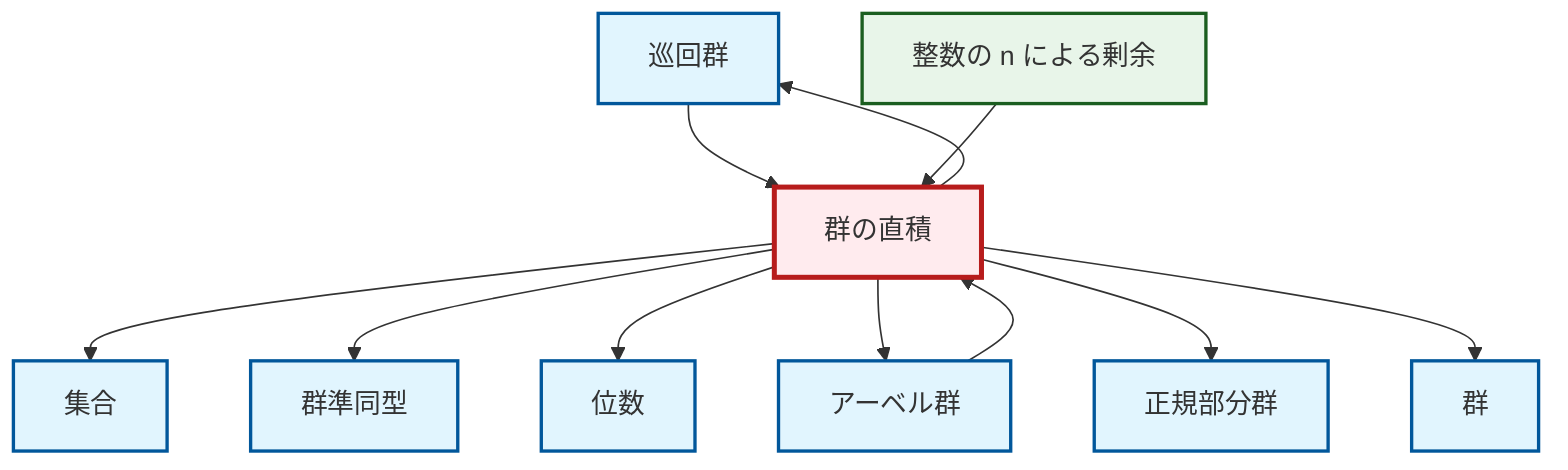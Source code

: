 graph TD
    classDef definition fill:#e1f5fe,stroke:#01579b,stroke-width:2px
    classDef theorem fill:#f3e5f5,stroke:#4a148c,stroke-width:2px
    classDef axiom fill:#fff3e0,stroke:#e65100,stroke-width:2px
    classDef example fill:#e8f5e9,stroke:#1b5e20,stroke-width:2px
    classDef current fill:#ffebee,stroke:#b71c1c,stroke-width:3px
    def-normal-subgroup["正規部分群"]:::definition
    def-homomorphism["群準同型"]:::definition
    def-cyclic-group["巡回群"]:::definition
    ex-quotient-integers-mod-n["整数の n による剰余"]:::example
    def-abelian-group["アーベル群"]:::definition
    def-group["群"]:::definition
    def-set["集合"]:::definition
    def-order["位数"]:::definition
    def-direct-product["群の直積"]:::definition
    def-direct-product --> def-set
    def-cyclic-group --> def-direct-product
    def-abelian-group --> def-direct-product
    def-direct-product --> def-homomorphism
    ex-quotient-integers-mod-n --> def-direct-product
    def-direct-product --> def-order
    def-direct-product --> def-abelian-group
    def-direct-product --> def-normal-subgroup
    def-direct-product --> def-cyclic-group
    def-direct-product --> def-group
    class def-direct-product current